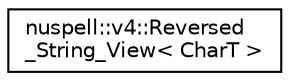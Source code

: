 digraph "Graphical Class Hierarchy"
{
 // LATEX_PDF_SIZE
  edge [fontname="Helvetica",fontsize="10",labelfontname="Helvetica",labelfontsize="10"];
  node [fontname="Helvetica",fontsize="10",shape=record];
  rankdir="LR";
  Node0 [label="nuspell::v4::Reversed\l_String_View\< CharT \>",height=0.2,width=0.4,color="black", fillcolor="white", style="filled",URL="$classnuspell_1_1v4_1_1_reversed___string___view.html",tooltip=" "];
}
